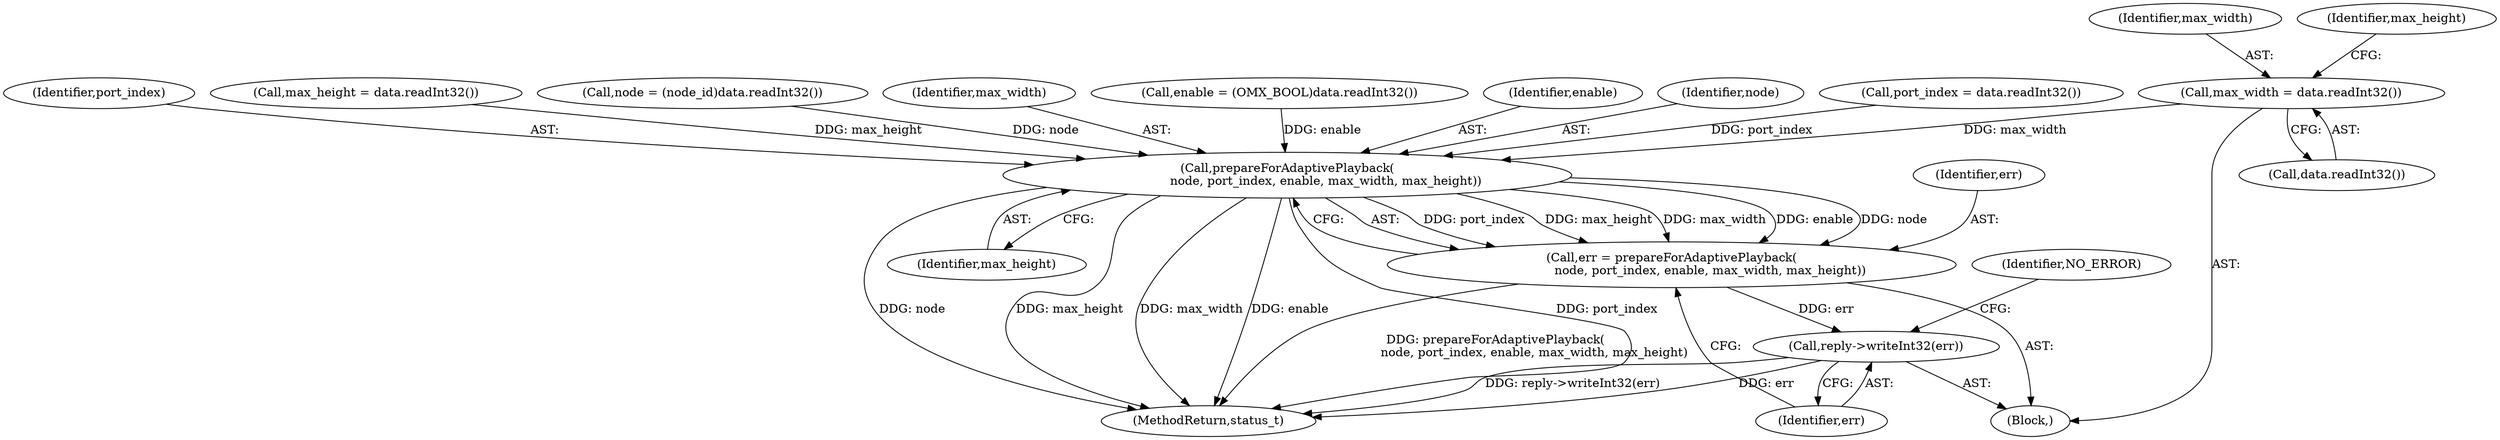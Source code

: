 digraph "0_Android_db829699d3293f254a7387894303451a91278986@API" {
"1001011" [label="(Call,max_width = data.readInt32())"];
"1001021" [label="(Call,prepareForAdaptivePlayback(\n                    node, port_index, enable, max_width, max_height))"];
"1001019" [label="(Call,err = prepareForAdaptivePlayback(\n                    node, port_index, enable, max_width, max_height))"];
"1001027" [label="(Call,reply->writeInt32(err))"];
"1001013" [label="(Call,data.readInt32())"];
"1001019" [label="(Call,err = prepareForAdaptivePlayback(\n                    node, port_index, enable, max_width, max_height))"];
"1001015" [label="(Call,max_height = data.readInt32())"];
"1000995" [label="(Call,node = (node_id)data.readInt32())"];
"1001027" [label="(Call,reply->writeInt32(err))"];
"1001028" [label="(Identifier,err)"];
"1001021" [label="(Call,prepareForAdaptivePlayback(\n                    node, port_index, enable, max_width, max_height))"];
"1001025" [label="(Identifier,max_width)"];
"1001005" [label="(Call,enable = (OMX_BOOL)data.readInt32())"];
"1001353" [label="(MethodReturn,status_t)"];
"1001012" [label="(Identifier,max_width)"];
"1001026" [label="(Identifier,max_height)"];
"1001011" [label="(Call,max_width = data.readInt32())"];
"1001024" [label="(Identifier,enable)"];
"1000989" [label="(Block,)"];
"1001020" [label="(Identifier,err)"];
"1001030" [label="(Identifier,NO_ERROR)"];
"1001022" [label="(Identifier,node)"];
"1001001" [label="(Call,port_index = data.readInt32())"];
"1001023" [label="(Identifier,port_index)"];
"1001016" [label="(Identifier,max_height)"];
"1001011" -> "1000989"  [label="AST: "];
"1001011" -> "1001013"  [label="CFG: "];
"1001012" -> "1001011"  [label="AST: "];
"1001013" -> "1001011"  [label="AST: "];
"1001016" -> "1001011"  [label="CFG: "];
"1001011" -> "1001021"  [label="DDG: max_width"];
"1001021" -> "1001019"  [label="AST: "];
"1001021" -> "1001026"  [label="CFG: "];
"1001022" -> "1001021"  [label="AST: "];
"1001023" -> "1001021"  [label="AST: "];
"1001024" -> "1001021"  [label="AST: "];
"1001025" -> "1001021"  [label="AST: "];
"1001026" -> "1001021"  [label="AST: "];
"1001019" -> "1001021"  [label="CFG: "];
"1001021" -> "1001353"  [label="DDG: enable"];
"1001021" -> "1001353"  [label="DDG: max_height"];
"1001021" -> "1001353"  [label="DDG: port_index"];
"1001021" -> "1001353"  [label="DDG: node"];
"1001021" -> "1001353"  [label="DDG: max_width"];
"1001021" -> "1001019"  [label="DDG: port_index"];
"1001021" -> "1001019"  [label="DDG: max_height"];
"1001021" -> "1001019"  [label="DDG: max_width"];
"1001021" -> "1001019"  [label="DDG: enable"];
"1001021" -> "1001019"  [label="DDG: node"];
"1000995" -> "1001021"  [label="DDG: node"];
"1001001" -> "1001021"  [label="DDG: port_index"];
"1001005" -> "1001021"  [label="DDG: enable"];
"1001015" -> "1001021"  [label="DDG: max_height"];
"1001019" -> "1000989"  [label="AST: "];
"1001020" -> "1001019"  [label="AST: "];
"1001028" -> "1001019"  [label="CFG: "];
"1001019" -> "1001353"  [label="DDG: prepareForAdaptivePlayback(\n                    node, port_index, enable, max_width, max_height)"];
"1001019" -> "1001027"  [label="DDG: err"];
"1001027" -> "1000989"  [label="AST: "];
"1001027" -> "1001028"  [label="CFG: "];
"1001028" -> "1001027"  [label="AST: "];
"1001030" -> "1001027"  [label="CFG: "];
"1001027" -> "1001353"  [label="DDG: reply->writeInt32(err)"];
"1001027" -> "1001353"  [label="DDG: err"];
}
